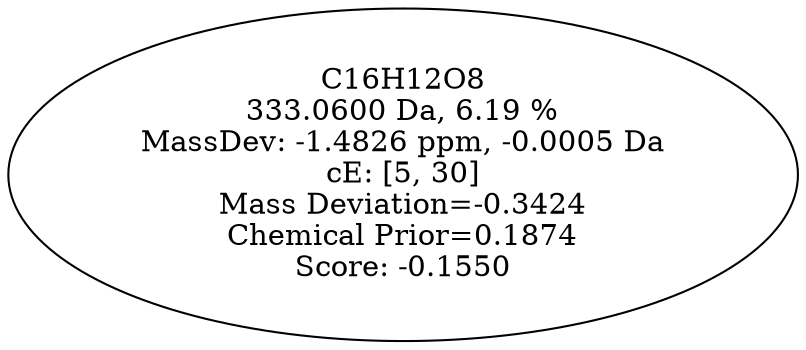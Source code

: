 strict digraph {
v1 [label="C16H12O8\n333.0600 Da, 6.19 %\nMassDev: -1.4826 ppm, -0.0005 Da\ncE: [5, 30]\nMass Deviation=-0.3424\nChemical Prior=0.1874\nScore: -0.1550"];
}